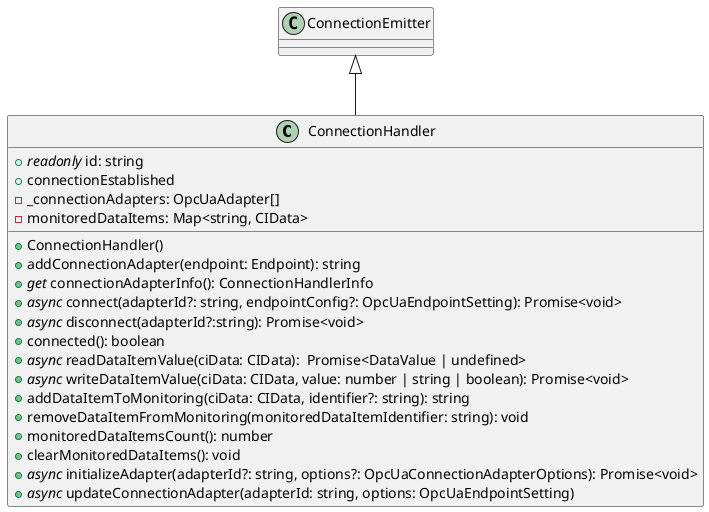 /*
 * MIT License
 *
 * Copyright (c) 2021 P2O-Lab <p2o-lab@mailbox.tu-dresden.de>,
 * Chair for Process Control Systems, Technische Universität Dresden
 *
 * Permission is hereby granted, free of charge, to any person obtaining a copy
 * of this software and associated documentation files (the "Software"), to deal
 * in the Software without restriction, including without limitation the rights
 * to use, copy, modify, merge, publish, distribute, sublicense, and/or sell
 * copies of the Software, and to permit persons to whom the Software is
 * furnished to do so, subject to the following conditions:
 *
 * The above copyright notice and this permission notice shall be included in all
 * copies or substantial portions of the Software.
 *
 * THE SOFTWARE IS PROVIDED "AS IS", WITHOUT WARRANTY OF ANY KIND, EXPRESS OR
 * IMPLIED, INCLUDING BUT NOT LIMITED TO THE WARRANTIES OF MERCHANTABILITY,
 * FITNESS FOR A PARTICULAR PURPOSE AND NONINFRINGEMENT. IN NO EVENT SHALL THE
 * AUTHORS OR COPYRIGHT HOLDERS BE LIABLE FOR ANY CLAIM, DAMAGES OR OTHER
 * LIABILITY, WHETHER IN AN ACTION OF CONTRACT, TORT OR OTHERWISE, ARISING FROM,
 * OUT OF OR IN CONNECTION WITH THE SOFTWARE OR THE USE OR OTHER DEALINGS IN THE
 * SOFTWARE.
 */

@startuml
'https://plantuml.com/class-diagram

class ConnectionHandler{

    + //readonly// id: string
    + connectionEstablished
    - _connectionAdapters: OpcUaAdapter[]
    - monitoredDataItems: Map<string, CIData>

    + ConnectionHandler()
    + addConnectionAdapter(endpoint: Endpoint): string
    + //get// connectionAdapterInfo(): ConnectionHandlerInfo
    + //async// connect(adapterId?: string, endpointConfig?: OpcUaEndpointSetting): Promise<void>
    + //async// disconnect(adapterId?:string): Promise<void>
    + connected(): boolean
    + //async// readDataItemValue(ciData: CIData):  Promise<DataValue | undefined>
    + //async// writeDataItemValue(ciData: CIData, value: number | string | boolean): Promise<void>
    + addDataItemToMonitoring(ciData: CIData, identifier?: string): string
    + removeDataItemFromMonitoring(monitoredDataItemIdentifier: string): void
    + monitoredDataItemsCount(): number
    + clearMonitoredDataItems(): void
    + //async// initializeAdapter(adapterId?: string, options?: OpcUaConnectionAdapterOptions): Promise<void>
    + //async// updateConnectionAdapter(adapterId: string, options: OpcUaEndpointSetting)

}
ConnectionEmitter <|-- ConnectionHandler

@enduml

